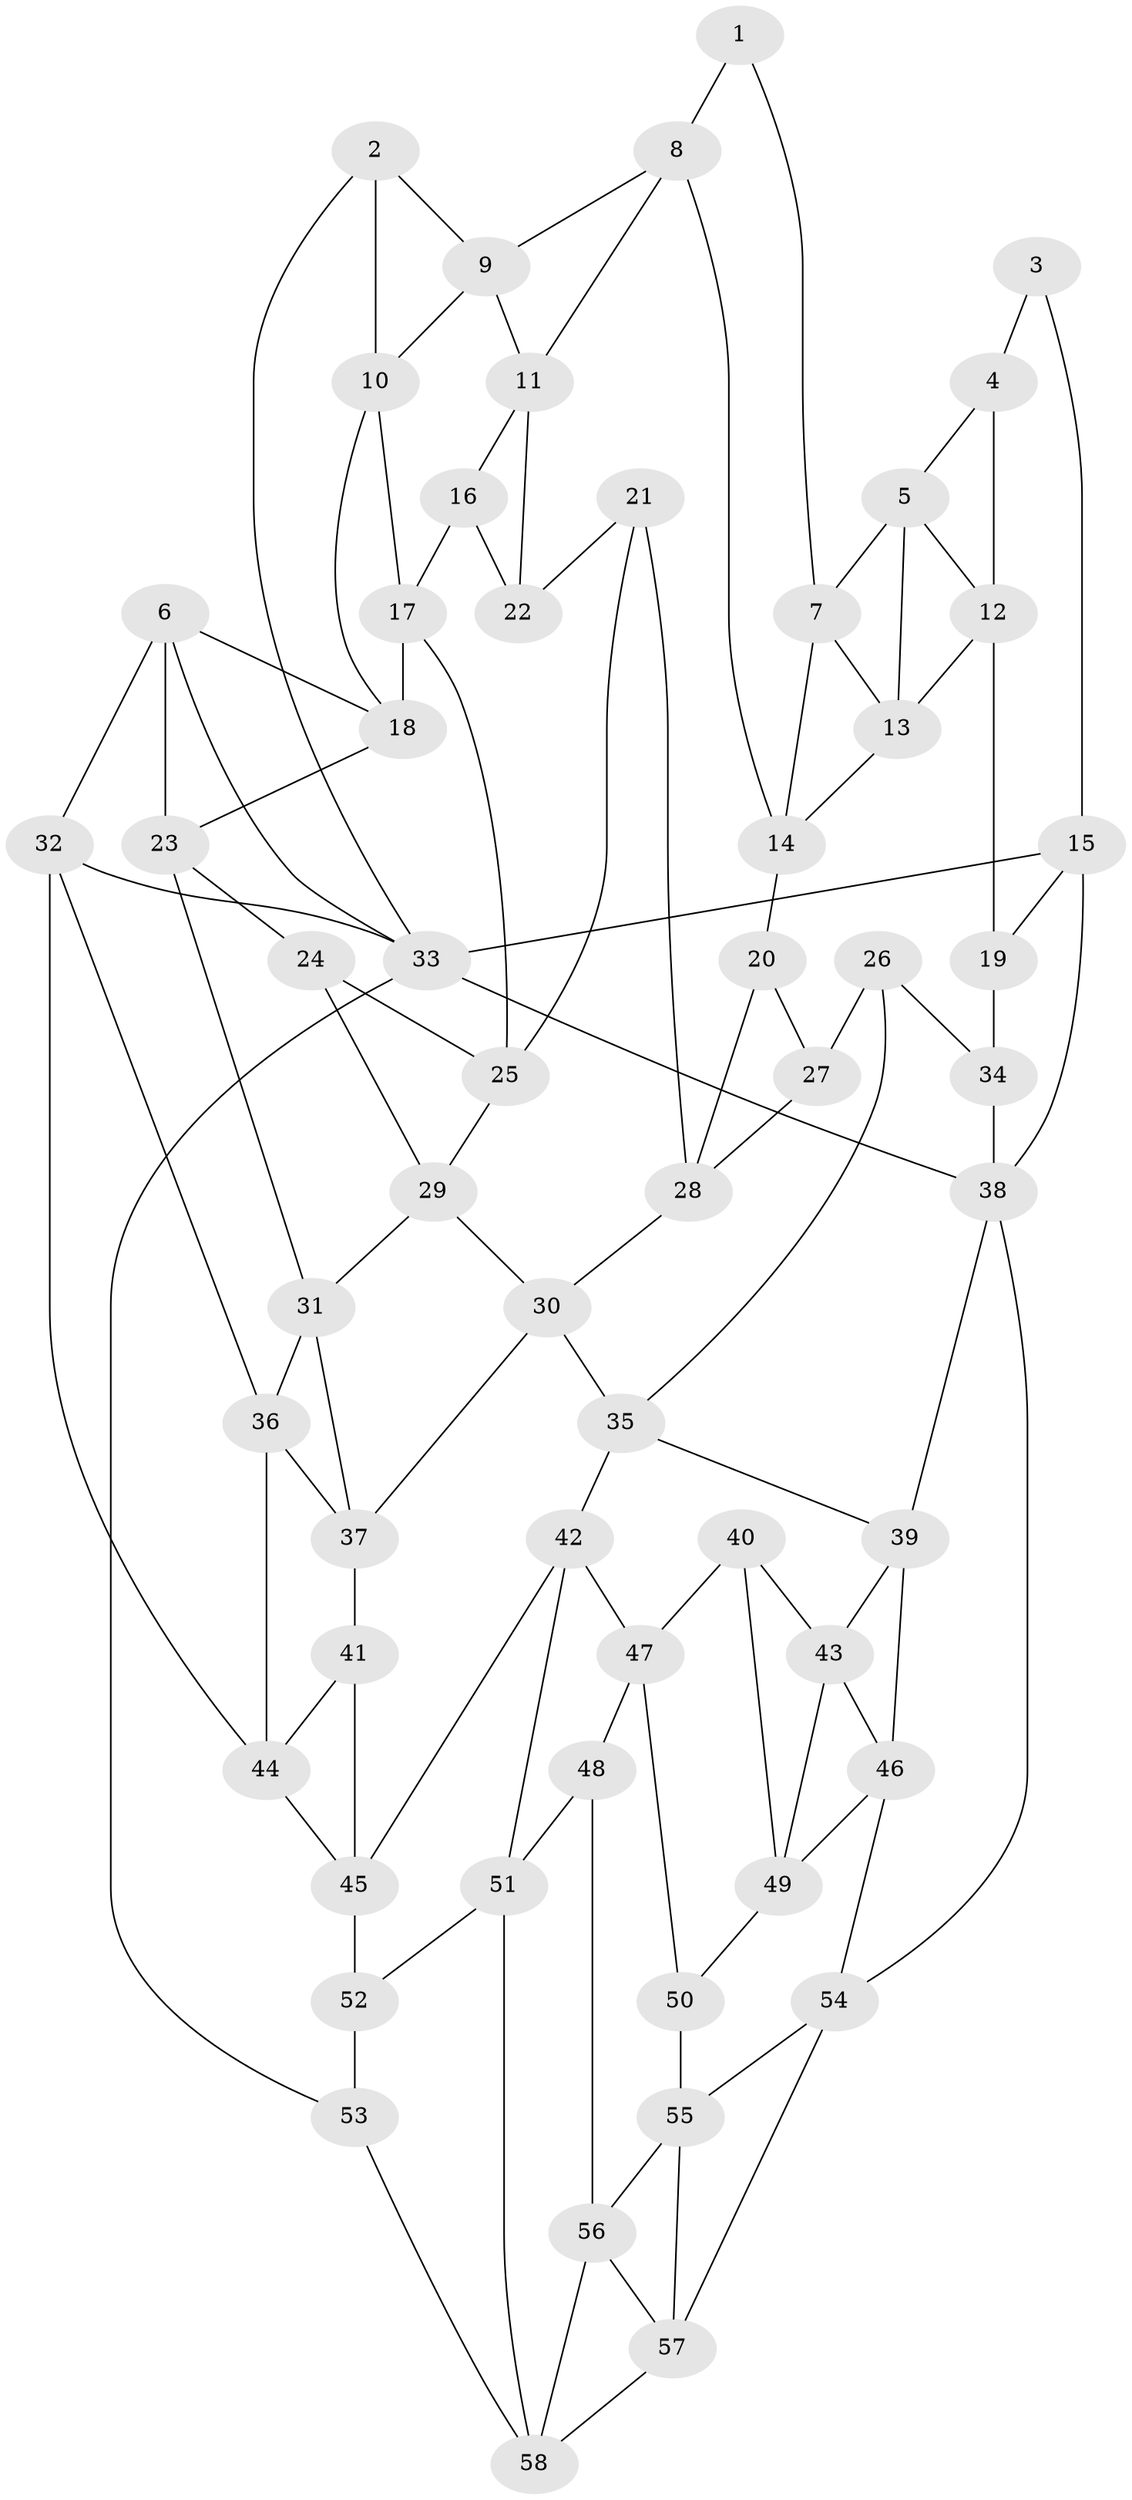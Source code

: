 // original degree distribution, {3: 0.017241379310344827, 5: 0.5, 4: 0.25, 6: 0.23275862068965517}
// Generated by graph-tools (version 1.1) at 2025/03/03/09/25 03:03:15]
// undirected, 58 vertices, 107 edges
graph export_dot {
graph [start="1"]
  node [color=gray90,style=filled];
  1;
  2;
  3;
  4;
  5;
  6;
  7;
  8;
  9;
  10;
  11;
  12;
  13;
  14;
  15;
  16;
  17;
  18;
  19;
  20;
  21;
  22;
  23;
  24;
  25;
  26;
  27;
  28;
  29;
  30;
  31;
  32;
  33;
  34;
  35;
  36;
  37;
  38;
  39;
  40;
  41;
  42;
  43;
  44;
  45;
  46;
  47;
  48;
  49;
  50;
  51;
  52;
  53;
  54;
  55;
  56;
  57;
  58;
  1 -- 7 [weight=1.0];
  1 -- 8 [weight=1.0];
  2 -- 9 [weight=1.0];
  2 -- 10 [weight=1.0];
  2 -- 33 [weight=1.0];
  3 -- 4 [weight=2.0];
  3 -- 15 [weight=2.0];
  4 -- 5 [weight=1.0];
  4 -- 12 [weight=1.0];
  5 -- 7 [weight=1.0];
  5 -- 12 [weight=1.0];
  5 -- 13 [weight=1.0];
  6 -- 18 [weight=1.0];
  6 -- 23 [weight=1.0];
  6 -- 32 [weight=1.0];
  6 -- 33 [weight=1.0];
  7 -- 13 [weight=1.0];
  7 -- 14 [weight=1.0];
  8 -- 9 [weight=1.0];
  8 -- 11 [weight=1.0];
  8 -- 14 [weight=1.0];
  9 -- 10 [weight=1.0];
  9 -- 11 [weight=1.0];
  10 -- 17 [weight=1.0];
  10 -- 18 [weight=1.0];
  11 -- 16 [weight=1.0];
  11 -- 22 [weight=1.0];
  12 -- 13 [weight=1.0];
  12 -- 19 [weight=1.0];
  13 -- 14 [weight=1.0];
  14 -- 20 [weight=1.0];
  15 -- 19 [weight=1.0];
  15 -- 33 [weight=1.0];
  15 -- 38 [weight=1.0];
  16 -- 17 [weight=1.0];
  16 -- 22 [weight=1.0];
  17 -- 18 [weight=1.0];
  17 -- 25 [weight=1.0];
  18 -- 23 [weight=1.0];
  19 -- 34 [weight=2.0];
  20 -- 27 [weight=1.0];
  20 -- 28 [weight=1.0];
  21 -- 22 [weight=2.0];
  21 -- 25 [weight=1.0];
  21 -- 28 [weight=1.0];
  23 -- 24 [weight=1.0];
  23 -- 31 [weight=1.0];
  24 -- 25 [weight=1.0];
  24 -- 29 [weight=1.0];
  25 -- 29 [weight=1.0];
  26 -- 27 [weight=2.0];
  26 -- 34 [weight=1.0];
  26 -- 35 [weight=1.0];
  27 -- 28 [weight=1.0];
  28 -- 30 [weight=1.0];
  29 -- 30 [weight=1.0];
  29 -- 31 [weight=1.0];
  30 -- 35 [weight=1.0];
  30 -- 37 [weight=1.0];
  31 -- 36 [weight=1.0];
  31 -- 37 [weight=1.0];
  32 -- 33 [weight=1.0];
  32 -- 36 [weight=1.0];
  32 -- 44 [weight=1.0];
  33 -- 38 [weight=1.0];
  33 -- 53 [weight=1.0];
  34 -- 38 [weight=1.0];
  35 -- 39 [weight=1.0];
  35 -- 42 [weight=1.0];
  36 -- 37 [weight=1.0];
  36 -- 44 [weight=1.0];
  37 -- 41 [weight=1.0];
  38 -- 39 [weight=1.0];
  38 -- 54 [weight=1.0];
  39 -- 43 [weight=1.0];
  39 -- 46 [weight=1.0];
  40 -- 43 [weight=1.0];
  40 -- 47 [weight=1.0];
  40 -- 49 [weight=1.0];
  41 -- 44 [weight=1.0];
  41 -- 45 [weight=2.0];
  42 -- 45 [weight=1.0];
  42 -- 47 [weight=1.0];
  42 -- 51 [weight=1.0];
  43 -- 46 [weight=1.0];
  43 -- 49 [weight=1.0];
  44 -- 45 [weight=1.0];
  45 -- 52 [weight=2.0];
  46 -- 49 [weight=1.0];
  46 -- 54 [weight=1.0];
  47 -- 48 [weight=1.0];
  47 -- 50 [weight=1.0];
  48 -- 51 [weight=1.0];
  48 -- 56 [weight=1.0];
  49 -- 50 [weight=1.0];
  50 -- 55 [weight=1.0];
  51 -- 52 [weight=1.0];
  51 -- 58 [weight=1.0];
  52 -- 53 [weight=1.0];
  53 -- 58 [weight=1.0];
  54 -- 55 [weight=1.0];
  54 -- 57 [weight=1.0];
  55 -- 56 [weight=1.0];
  55 -- 57 [weight=1.0];
  56 -- 57 [weight=1.0];
  56 -- 58 [weight=1.0];
  57 -- 58 [weight=1.0];
}
